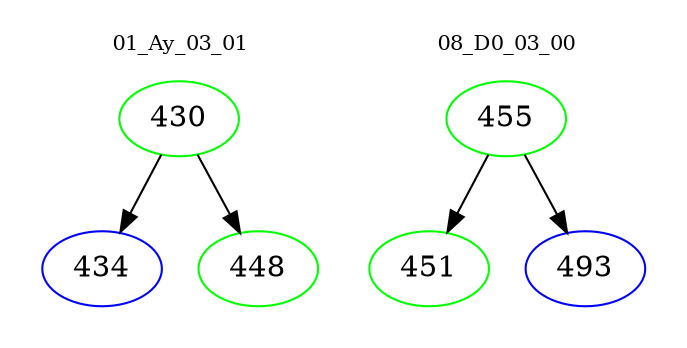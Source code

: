 digraph{
subgraph cluster_0 {
color = white
label = "01_Ay_03_01";
fontsize=10;
T0_430 [label="430", color="green"]
T0_430 -> T0_434 [color="black"]
T0_434 [label="434", color="blue"]
T0_430 -> T0_448 [color="black"]
T0_448 [label="448", color="green"]
}
subgraph cluster_1 {
color = white
label = "08_D0_03_00";
fontsize=10;
T1_455 [label="455", color="green"]
T1_455 -> T1_451 [color="black"]
T1_451 [label="451", color="green"]
T1_455 -> T1_493 [color="black"]
T1_493 [label="493", color="blue"]
}
}
